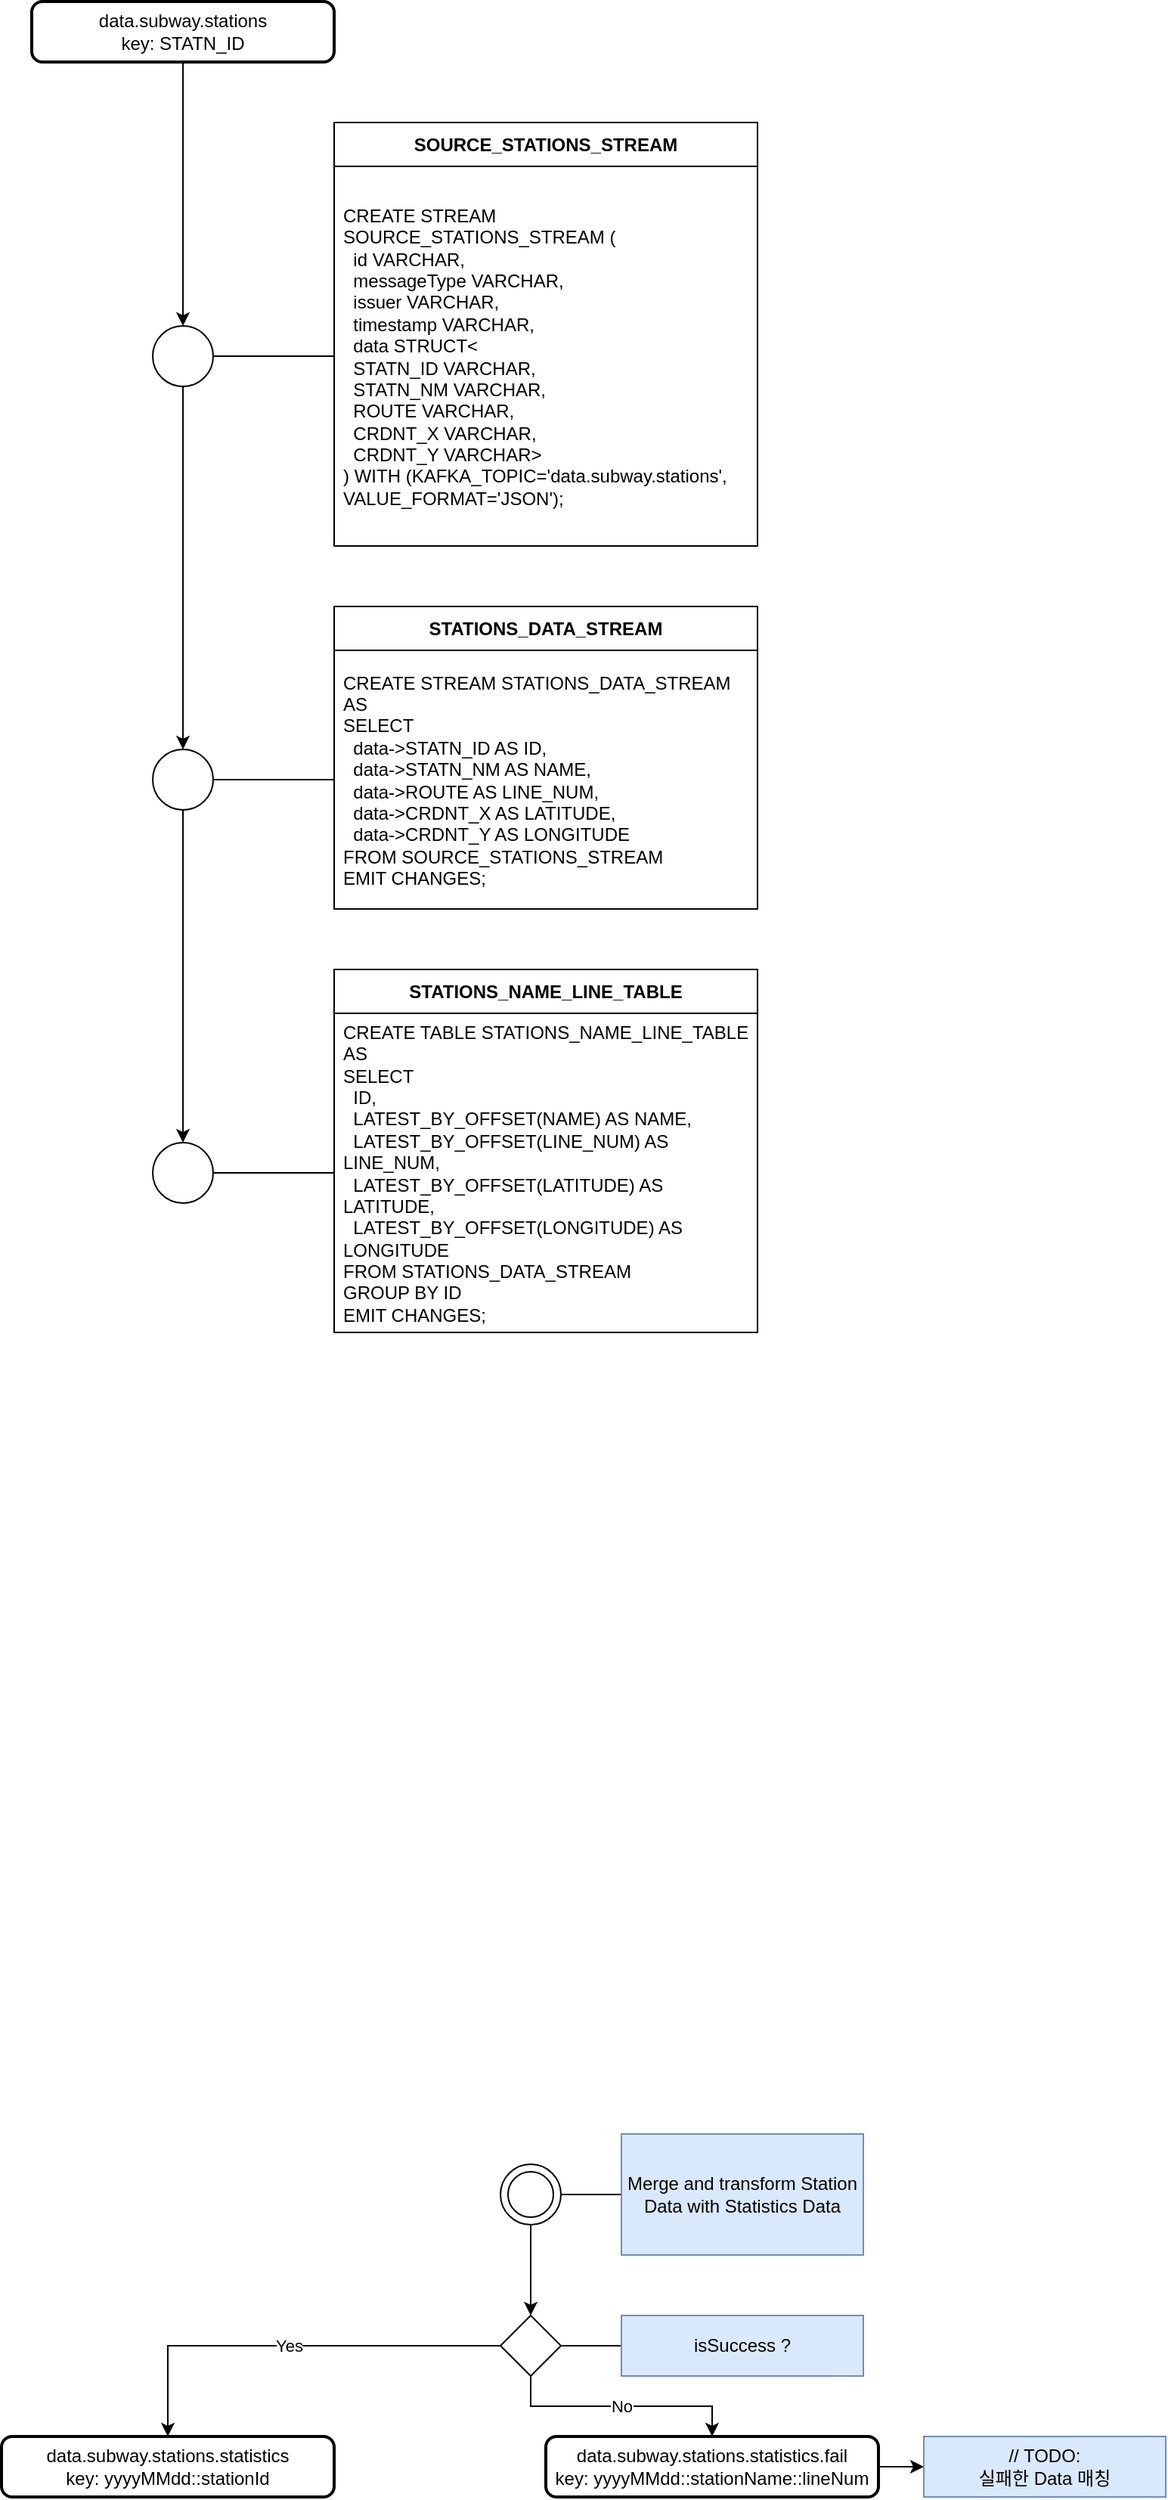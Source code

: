 <mxfile version="24.4.4" type="github">
  <diagram name="페이지-1" id="JWyKKp6nfTICBsnojCP5">
    <mxGraphModel dx="1434" dy="756" grid="1" gridSize="10" guides="1" tooltips="1" connect="1" arrows="1" fold="1" page="1" pageScale="1" pageWidth="827" pageHeight="1169" math="0" shadow="0">
      <root>
        <mxCell id="0" />
        <mxCell id="1" parent="0" />
        <mxCell id="jmPw7cZxUE827dNbfJnY-14" style="edgeStyle=orthogonalEdgeStyle;rounded=0;orthogonalLoop=1;jettySize=auto;html=1;entryX=0.5;entryY=0;entryDx=0;entryDy=0;" edge="1" parent="1" source="SGr65tSHeNTUfyerGdpC-16" target="SGr65tSHeNTUfyerGdpC-39">
          <mxGeometry relative="1" as="geometry" />
        </mxCell>
        <mxCell id="SGr65tSHeNTUfyerGdpC-16" value="&lt;div&gt;&lt;span style=&quot;background-color: initial;&quot;&gt;data.subway.stations&lt;/span&gt;&lt;br&gt;&lt;/div&gt;&lt;div&gt;&lt;span style=&quot;background-color: initial;&quot;&gt;key: STATN_ID&lt;/span&gt;&lt;/div&gt;" style="rounded=1;whiteSpace=wrap;html=1;absoluteArcSize=1;arcSize=14;strokeWidth=2;" parent="1" vertex="1">
          <mxGeometry x="40" y="40" width="200" height="40" as="geometry" />
        </mxCell>
        <mxCell id="SGr65tSHeNTUfyerGdpC-49" value="&lt;div&gt;&lt;span style=&quot;background-color: initial;&quot;&gt;data.subway.stations.statistics&lt;/span&gt;&lt;br&gt;&lt;/div&gt;&lt;div&gt;&lt;span style=&quot;background-color: initial;&quot;&gt;key: yyyyMMdd::stationId&lt;/span&gt;&lt;/div&gt;" style="rounded=1;whiteSpace=wrap;html=1;absoluteArcSize=1;arcSize=14;strokeWidth=2;" parent="1" vertex="1">
          <mxGeometry x="20" y="1650" width="220" height="40" as="geometry" />
        </mxCell>
        <mxCell id="SGr65tSHeNTUfyerGdpC-55" value="" style="group" parent="1" vertex="1" connectable="0">
          <mxGeometry x="350" y="1570" width="240" height="40" as="geometry" />
        </mxCell>
        <mxCell id="SGr65tSHeNTUfyerGdpC-50" value="" style="shape=rhombus;html=1;dashed=0;whiteSpace=wrap;perimeter=rhombusPerimeter;" parent="SGr65tSHeNTUfyerGdpC-55" vertex="1">
          <mxGeometry width="40" height="40" as="geometry" />
        </mxCell>
        <mxCell id="SGr65tSHeNTUfyerGdpC-53" style="edgeStyle=orthogonalEdgeStyle;rounded=0;orthogonalLoop=1;jettySize=auto;html=1;exitX=0;exitY=0.5;exitDx=0;exitDy=0;entryX=1;entryY=0.5;entryDx=0;entryDy=0;endArrow=none;endFill=0;" parent="SGr65tSHeNTUfyerGdpC-55" source="SGr65tSHeNTUfyerGdpC-54" edge="1">
          <mxGeometry relative="1" as="geometry">
            <mxPoint x="40" y="20" as="targetPoint" />
          </mxGeometry>
        </mxCell>
        <mxCell id="SGr65tSHeNTUfyerGdpC-54" value="isSuccess ?" style="text;html=1;align=center;verticalAlign=middle;whiteSpace=wrap;rounded=0;fillColor=#dae8fc;strokeColor=#6c8ebf;" parent="SGr65tSHeNTUfyerGdpC-55" vertex="1">
          <mxGeometry x="80" width="160" height="40" as="geometry" />
        </mxCell>
        <mxCell id="SGr65tSHeNTUfyerGdpC-64" style="edgeStyle=orthogonalEdgeStyle;rounded=0;orthogonalLoop=1;jettySize=auto;html=1;entryX=0;entryY=0.5;entryDx=0;entryDy=0;" parent="1" source="SGr65tSHeNTUfyerGdpC-57" target="SGr65tSHeNTUfyerGdpC-63" edge="1">
          <mxGeometry relative="1" as="geometry" />
        </mxCell>
        <mxCell id="SGr65tSHeNTUfyerGdpC-57" value="&lt;div&gt;&lt;span style=&quot;background-color: initial;&quot;&gt;data.subway.stations.statistics.fail&lt;/span&gt;&lt;br&gt;&lt;/div&gt;&lt;div&gt;key: yyyyMMdd::stationName::lineNum&lt;span style=&quot;background-color: initial;&quot;&gt;&lt;br&gt;&lt;/span&gt;&lt;/div&gt;" style="rounded=1;whiteSpace=wrap;html=1;absoluteArcSize=1;arcSize=14;strokeWidth=2;" parent="1" vertex="1">
          <mxGeometry x="380" y="1650" width="220" height="40" as="geometry" />
        </mxCell>
        <mxCell id="SGr65tSHeNTUfyerGdpC-58" value="Yes" style="edgeStyle=orthogonalEdgeStyle;rounded=0;orthogonalLoop=1;jettySize=auto;html=1;entryX=0.5;entryY=0;entryDx=0;entryDy=0;" parent="1" source="SGr65tSHeNTUfyerGdpC-50" target="SGr65tSHeNTUfyerGdpC-49" edge="1">
          <mxGeometry relative="1" as="geometry" />
        </mxCell>
        <mxCell id="SGr65tSHeNTUfyerGdpC-59" value="No" style="edgeStyle=orthogonalEdgeStyle;rounded=0;orthogonalLoop=1;jettySize=auto;html=1;entryX=0.5;entryY=0;entryDx=0;entryDy=0;" parent="1" source="SGr65tSHeNTUfyerGdpC-50" target="SGr65tSHeNTUfyerGdpC-57" edge="1">
          <mxGeometry relative="1" as="geometry">
            <mxPoint as="offset" />
          </mxGeometry>
        </mxCell>
        <mxCell id="SGr65tSHeNTUfyerGdpC-63" value="// TODO:&lt;div&gt;실패한 Data 매칭&lt;/div&gt;" style="text;html=1;align=center;verticalAlign=middle;whiteSpace=wrap;rounded=0;fillColor=#dae8fc;strokeColor=#6c8ebf;" parent="1" vertex="1">
          <mxGeometry x="630" y="1650" width="160" height="40" as="geometry" />
        </mxCell>
        <mxCell id="SGr65tSHeNTUfyerGdpC-75" style="edgeStyle=orthogonalEdgeStyle;rounded=0;orthogonalLoop=1;jettySize=auto;html=1;entryX=0.5;entryY=0;entryDx=0;entryDy=0;" parent="1" source="SGr65tSHeNTUfyerGdpC-44" target="SGr65tSHeNTUfyerGdpC-50" edge="1">
          <mxGeometry relative="1" as="geometry" />
        </mxCell>
        <mxCell id="SGr65tSHeNTUfyerGdpC-91" value="" style="group" parent="1" vertex="1" connectable="0">
          <mxGeometry x="350" y="1450" width="240" height="80" as="geometry" />
        </mxCell>
        <mxCell id="SGr65tSHeNTUfyerGdpC-45" style="edgeStyle=orthogonalEdgeStyle;rounded=0;orthogonalLoop=1;jettySize=auto;html=1;exitX=0;exitY=0.5;exitDx=0;exitDy=0;entryX=1;entryY=0.5;entryDx=0;entryDy=0;endArrow=none;endFill=0;" parent="SGr65tSHeNTUfyerGdpC-91" source="SGr65tSHeNTUfyerGdpC-46" target="SGr65tSHeNTUfyerGdpC-44" edge="1">
          <mxGeometry relative="1" as="geometry" />
        </mxCell>
        <mxCell id="SGr65tSHeNTUfyerGdpC-46" value="Merge and transform Station Data with Statistics Data" style="text;html=1;align=center;verticalAlign=middle;whiteSpace=wrap;rounded=0;fillColor=#dae8fc;strokeColor=#6c8ebf;" parent="SGr65tSHeNTUfyerGdpC-91" vertex="1">
          <mxGeometry x="80" width="160" height="80" as="geometry" />
        </mxCell>
        <mxCell id="SGr65tSHeNTUfyerGdpC-90" value="" style="group" parent="SGr65tSHeNTUfyerGdpC-91" vertex="1" connectable="0">
          <mxGeometry y="20" width="40" height="40" as="geometry" />
        </mxCell>
        <mxCell id="SGr65tSHeNTUfyerGdpC-44" value="" style="shape=ellipse;html=1;dashed=0;whiteSpace=wrap;perimeter=ellipsePerimeter;" parent="SGr65tSHeNTUfyerGdpC-90" vertex="1">
          <mxGeometry width="40" height="40" as="geometry" />
        </mxCell>
        <mxCell id="SGr65tSHeNTUfyerGdpC-89" value="" style="ellipse;whiteSpace=wrap;html=1;aspect=fixed;" parent="SGr65tSHeNTUfyerGdpC-90" vertex="1">
          <mxGeometry x="5" y="5" width="30" height="30" as="geometry" />
        </mxCell>
        <mxCell id="jmPw7cZxUE827dNbfJnY-13" value="" style="group" vertex="1" connectable="0" parent="1">
          <mxGeometry x="120" y="120" width="400" height="280" as="geometry" />
        </mxCell>
        <mxCell id="SGr65tSHeNTUfyerGdpC-39" value="" style="shape=ellipse;html=1;dashed=0;whiteSpace=wrap;perimeter=ellipsePerimeter;" parent="jmPw7cZxUE827dNbfJnY-13" vertex="1">
          <mxGeometry y="134.5" width="40" height="40" as="geometry" />
        </mxCell>
        <mxCell id="SGr65tSHeNTUfyerGdpC-40" style="edgeStyle=orthogonalEdgeStyle;rounded=0;orthogonalLoop=1;jettySize=auto;html=1;entryX=1;entryY=0.5;entryDx=0;entryDy=0;endArrow=none;endFill=0;exitX=0;exitY=0.5;exitDx=0;exitDy=0;" parent="jmPw7cZxUE827dNbfJnY-13" source="jmPw7cZxUE827dNbfJnY-11" target="SGr65tSHeNTUfyerGdpC-39" edge="1">
          <mxGeometry relative="1" as="geometry">
            <mxPoint x="80" y="110" as="sourcePoint" />
          </mxGeometry>
        </mxCell>
        <mxCell id="jmPw7cZxUE827dNbfJnY-10" value="SOURCE_STATIONS_STREAM" style="swimlane;fontStyle=1;align=center;verticalAlign=middle;childLayout=stackLayout;horizontal=1;startSize=29;horizontalStack=0;resizeParent=1;resizeParentMax=0;resizeLast=0;collapsible=0;marginBottom=0;html=1;whiteSpace=wrap;" vertex="1" parent="jmPw7cZxUE827dNbfJnY-13">
          <mxGeometry x="120" width="280" height="280" as="geometry" />
        </mxCell>
        <mxCell id="jmPw7cZxUE827dNbfJnY-11" value="&lt;div&gt;CREATE STREAM SOURCE_STATIONS_STREAM (&lt;/div&gt;&lt;div&gt;&amp;nbsp; id VARCHAR,&lt;/div&gt;&lt;div&gt;&amp;nbsp; messageType VARCHAR,&lt;/div&gt;&lt;div&gt;&amp;nbsp; issuer VARCHAR,&lt;/div&gt;&lt;div&gt;&amp;nbsp; timestamp VARCHAR,&lt;/div&gt;&lt;div&gt;&amp;nbsp; data STRUCT&amp;lt;&lt;/div&gt;&lt;div&gt;&amp;nbsp; STATN_ID VARCHAR,&lt;/div&gt;&lt;div&gt;&amp;nbsp; STATN_NM VARCHAR,&lt;/div&gt;&lt;div&gt;&amp;nbsp; ROUTE VARCHAR,&lt;/div&gt;&lt;div&gt;&amp;nbsp; CRDNT_X VARCHAR,&lt;/div&gt;&lt;div&gt;&amp;nbsp; CRDNT_Y VARCHAR&amp;gt;&lt;/div&gt;&lt;div&gt;) WITH (KAFKA_TOPIC=&#39;data.subway.stations&#39;, VALUE_FORMAT=&#39;JSON&#39;);&lt;/div&gt;" style="text;html=1;strokeColor=none;fillColor=none;align=left;verticalAlign=middle;spacingLeft=4;spacingRight=4;overflow=hidden;rotatable=0;points=[[0,0.5],[1,0.5]];portConstraint=eastwest;whiteSpace=wrap;" vertex="1" parent="jmPw7cZxUE827dNbfJnY-10">
          <mxGeometry y="29" width="280" height="251" as="geometry" />
        </mxCell>
        <mxCell id="jmPw7cZxUE827dNbfJnY-25" style="edgeStyle=orthogonalEdgeStyle;rounded=0;orthogonalLoop=1;jettySize=auto;html=1;entryX=0.5;entryY=0;entryDx=0;entryDy=0;" edge="1" parent="1" source="SGr65tSHeNTUfyerGdpC-39" target="jmPw7cZxUE827dNbfJnY-21">
          <mxGeometry relative="1" as="geometry" />
        </mxCell>
        <mxCell id="jmPw7cZxUE827dNbfJnY-31" value="" style="group" vertex="1" connectable="0" parent="1">
          <mxGeometry x="120" y="440" width="400" height="200" as="geometry" />
        </mxCell>
        <mxCell id="jmPw7cZxUE827dNbfJnY-21" value="" style="shape=ellipse;html=1;dashed=0;whiteSpace=wrap;perimeter=ellipsePerimeter;" vertex="1" parent="jmPw7cZxUE827dNbfJnY-31">
          <mxGeometry y="94.5" width="40" height="40" as="geometry" />
        </mxCell>
        <mxCell id="jmPw7cZxUE827dNbfJnY-22" style="edgeStyle=orthogonalEdgeStyle;rounded=0;orthogonalLoop=1;jettySize=auto;html=1;entryX=1;entryY=0.5;entryDx=0;entryDy=0;endArrow=none;endFill=0;exitX=0;exitY=0.5;exitDx=0;exitDy=0;" edge="1" parent="jmPw7cZxUE827dNbfJnY-31" source="jmPw7cZxUE827dNbfJnY-24" target="jmPw7cZxUE827dNbfJnY-21">
          <mxGeometry relative="1" as="geometry">
            <mxPoint x="80" y="110" as="sourcePoint" />
          </mxGeometry>
        </mxCell>
        <mxCell id="jmPw7cZxUE827dNbfJnY-23" value="STATIONS_DATA_STREAM" style="swimlane;fontStyle=1;align=center;verticalAlign=middle;childLayout=stackLayout;horizontal=1;startSize=29;horizontalStack=0;resizeParent=1;resizeParentMax=0;resizeLast=0;collapsible=0;marginBottom=0;html=1;whiteSpace=wrap;" vertex="1" parent="jmPw7cZxUE827dNbfJnY-31">
          <mxGeometry x="120" width="280" height="200" as="geometry" />
        </mxCell>
        <mxCell id="jmPw7cZxUE827dNbfJnY-24" value="&lt;div&gt;CREATE STREAM STATIONS_DATA_STREAM AS&lt;/div&gt;&lt;div&gt;SELECT&lt;/div&gt;&lt;div&gt;&amp;nbsp; data-&amp;gt;STATN_ID AS ID,&lt;/div&gt;&lt;div&gt;&amp;nbsp; data-&amp;gt;STATN_NM AS NAME,&lt;/div&gt;&lt;div&gt;&amp;nbsp; data-&amp;gt;ROUTE AS LINE_NUM,&lt;/div&gt;&lt;div&gt;&amp;nbsp; data-&amp;gt;CRDNT_X AS LATITUDE,&lt;/div&gt;&lt;div&gt;&amp;nbsp; data-&amp;gt;CRDNT_Y AS LONGITUDE&lt;/div&gt;&lt;div&gt;FROM SOURCE_STATIONS_STREAM&lt;/div&gt;&lt;div&gt;EMIT CHANGES;&lt;/div&gt;" style="text;html=1;strokeColor=none;fillColor=none;align=left;verticalAlign=middle;spacingLeft=4;spacingRight=4;overflow=hidden;rotatable=0;points=[[0,0.5],[1,0.5]];portConstraint=eastwest;whiteSpace=wrap;" vertex="1" parent="jmPw7cZxUE827dNbfJnY-23">
          <mxGeometry y="29" width="280" height="171" as="geometry" />
        </mxCell>
        <mxCell id="jmPw7cZxUE827dNbfJnY-32" value="" style="group" vertex="1" connectable="0" parent="1">
          <mxGeometry x="120" y="680" width="400" height="280" as="geometry" />
        </mxCell>
        <mxCell id="jmPw7cZxUE827dNbfJnY-33" value="" style="shape=ellipse;html=1;dashed=0;whiteSpace=wrap;perimeter=ellipsePerimeter;" vertex="1" parent="jmPw7cZxUE827dNbfJnY-32">
          <mxGeometry y="114.5" width="40" height="40" as="geometry" />
        </mxCell>
        <mxCell id="jmPw7cZxUE827dNbfJnY-34" style="edgeStyle=orthogonalEdgeStyle;rounded=0;orthogonalLoop=1;jettySize=auto;html=1;entryX=1;entryY=0.5;entryDx=0;entryDy=0;endArrow=none;endFill=0;exitX=0;exitY=0.5;exitDx=0;exitDy=0;" edge="1" parent="jmPw7cZxUE827dNbfJnY-32" source="jmPw7cZxUE827dNbfJnY-36" target="jmPw7cZxUE827dNbfJnY-33">
          <mxGeometry relative="1" as="geometry">
            <mxPoint x="80" y="110" as="sourcePoint" />
          </mxGeometry>
        </mxCell>
        <mxCell id="jmPw7cZxUE827dNbfJnY-35" value="STATIONS_NAME_LINE_TABLE" style="swimlane;fontStyle=1;align=center;verticalAlign=middle;childLayout=stackLayout;horizontal=1;startSize=29;horizontalStack=0;resizeParent=1;resizeParentMax=0;resizeLast=0;collapsible=0;marginBottom=0;html=1;whiteSpace=wrap;" vertex="1" parent="jmPw7cZxUE827dNbfJnY-32">
          <mxGeometry x="120" width="280" height="240" as="geometry" />
        </mxCell>
        <mxCell id="jmPw7cZxUE827dNbfJnY-36" value="&lt;div&gt;CREATE TABLE STATIONS_NAME_LINE_TABLE AS&lt;/div&gt;&lt;div&gt;SELECT&lt;/div&gt;&lt;div&gt;&amp;nbsp; ID,&lt;/div&gt;&lt;div&gt;&amp;nbsp; LATEST_BY_OFFSET(NAME) AS NAME,&lt;/div&gt;&lt;div&gt;&amp;nbsp; LATEST_BY_OFFSET(LINE_NUM) AS LINE_NUM,&lt;/div&gt;&lt;div&gt;&amp;nbsp; LATEST_BY_OFFSET(LATITUDE) AS LATITUDE,&lt;/div&gt;&lt;div&gt;&amp;nbsp; LATEST_BY_OFFSET(LONGITUDE) AS LONGITUDE&lt;/div&gt;&lt;div&gt;FROM STATIONS_DATA_STREAM&lt;/div&gt;&lt;div&gt;GROUP BY ID&lt;/div&gt;&lt;div&gt;EMIT CHANGES;&lt;/div&gt;" style="text;html=1;strokeColor=none;fillColor=none;align=left;verticalAlign=middle;spacingLeft=4;spacingRight=4;overflow=hidden;rotatable=0;points=[[0,0.5],[1,0.5]];portConstraint=eastwest;whiteSpace=wrap;" vertex="1" parent="jmPw7cZxUE827dNbfJnY-35">
          <mxGeometry y="29" width="280" height="211" as="geometry" />
        </mxCell>
        <mxCell id="jmPw7cZxUE827dNbfJnY-37" style="edgeStyle=orthogonalEdgeStyle;rounded=0;orthogonalLoop=1;jettySize=auto;html=1;entryX=0.5;entryY=0;entryDx=0;entryDy=0;" edge="1" parent="1" source="jmPw7cZxUE827dNbfJnY-21" target="jmPw7cZxUE827dNbfJnY-33">
          <mxGeometry relative="1" as="geometry" />
        </mxCell>
      </root>
    </mxGraphModel>
  </diagram>
</mxfile>
